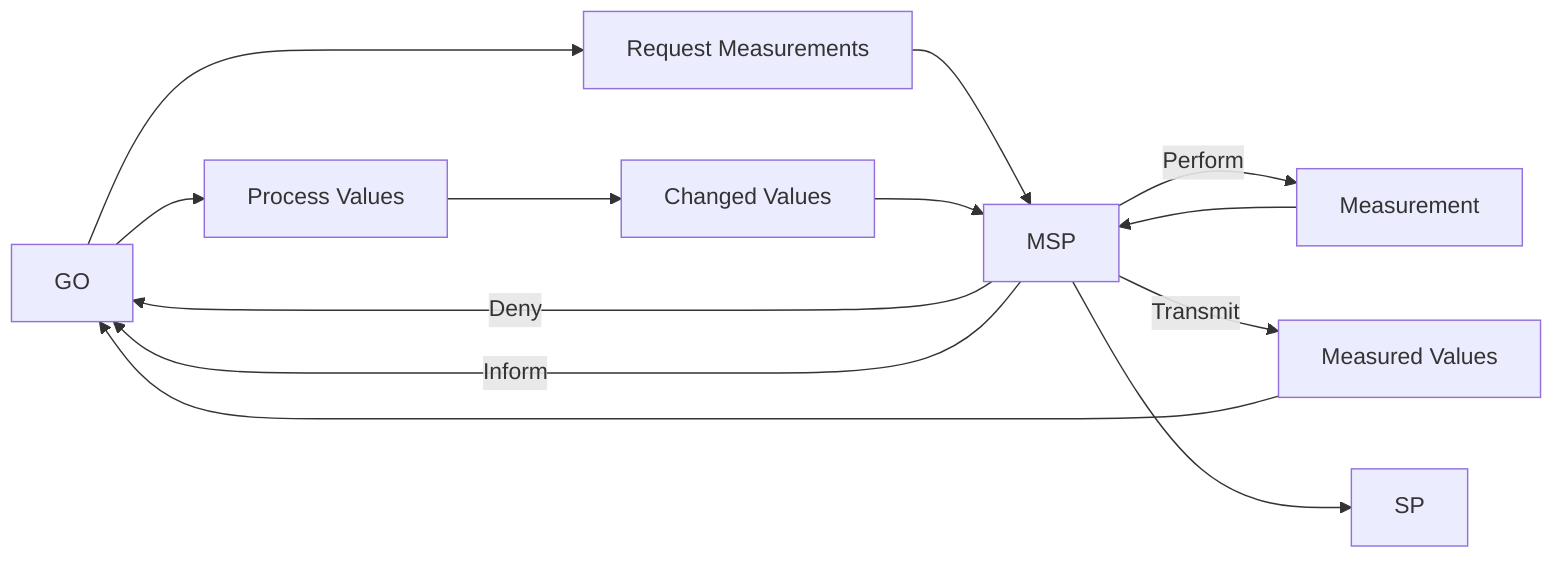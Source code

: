 graph LR
GO[GO] --> Request[Request Measurements]
Request --> MSP[MSP]
MSP -->|Deny| GO
MSP -->|Perform| Measurement[Measurement]
Measurement --> MSP
MSP -->|Inform| GO
MSP -->|Transmit| Values[Measured Values]
Values --> GO
GO --> Process[Process Values]
Process --> Changed[Changed Values]
Changed --> MSP
MSP --> SP[SP]